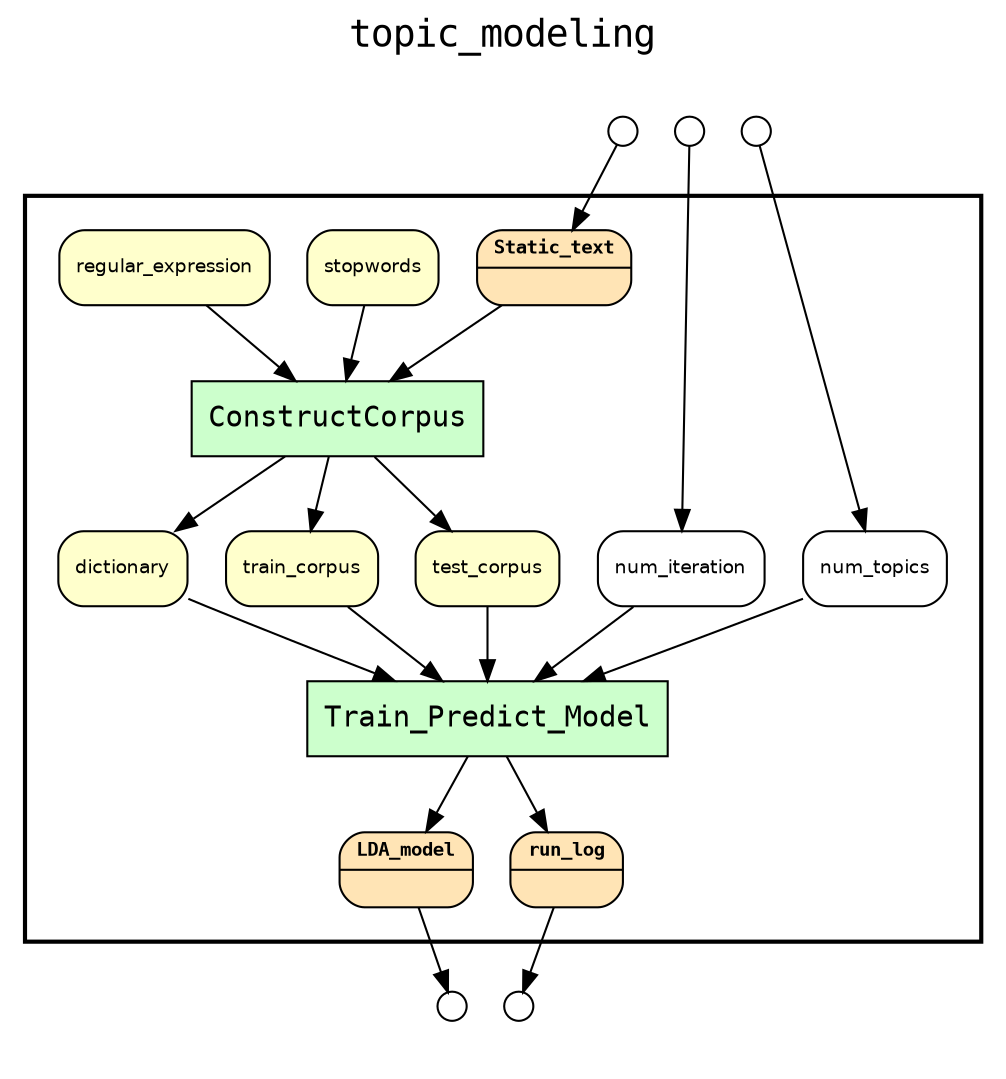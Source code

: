 
digraph yw_data_view {
rankdir=TB
fontname=Courier; fontsize=18; labelloc=t
label="topic_modeling"
subgraph cluster_workflow { label=""; color=black; penwidth=2
subgraph cluster_workflow_inner { label=""; color=white
node[shape=box style="filled" fillcolor="#CCFFCC" peripheries=1 fontname=Courier]
node[shape=box style="filled" fillcolor="#CCFFCC" peripheries=1 fontname=Courier]
ConstructCorpus
Train_Predict_Model
node[shape=box style="rounded,filled" fillcolor="#FFE4B5" peripheries=1 fontname="Courier-Bold" fontsize=9]
Static_text[shape=record rankdir=LR label="{<f0> Static_text |<f1>}"]
node[shape=box style="rounded,filled" fillcolor="#FFFFCC" peripheries=1 fontname=Helvetica]
stopwords
regular_expression
dictionary
train_corpus
test_corpus
node[shape=box style="rounded,filled" fillcolor="#FFE4B5" peripheries=1 fontname="Courier-Bold" fontsize=9]
LDA_model[shape=record rankdir=LR label="{<f0> LDA_model |<f1>}"]
run_log[shape=record rankdir=LR label="{<f0> run_log |<f1>}"]
node[shape=box style="rounded,filled" fillcolor="#FFFFFF" peripheries=1 fontname=Helvetica]
num_iteration
num_topics
}}
subgraph cluster_inflows { label=""; color=white; penwidth=2
subgraph cluster_inflows_inner { label=""; color=white
node[shape=circle fillcolor="#FFFFFF" peripheries=1 width=0.2]
Static_text_inflow [label=""]
num_iteration_inflow [label=""]
num_topics_inflow [label=""]
}}
subgraph cluster_outflows { label=""; color=white; penwidth=2
subgraph cluster_outflows_inner { label=""; color=white
node[shape=circle fillcolor="#FFFFFF" peripheries=1 width=0.2]
run_log_outflow [label=""]
LDA_model_outflow [label=""]
}}
Static_text -> ConstructCorpus
stopwords -> ConstructCorpus
regular_expression -> ConstructCorpus
dictionary -> Train_Predict_Model
train_corpus -> Train_Predict_Model
test_corpus -> Train_Predict_Model
num_iteration -> Train_Predict_Model
num_topics -> Train_Predict_Model
ConstructCorpus -> dictionary
ConstructCorpus -> train_corpus
ConstructCorpus -> test_corpus
Train_Predict_Model -> LDA_model
Train_Predict_Model -> run_log
Static_text_inflow -> Static_text
num_iteration_inflow -> num_iteration
num_topics_inflow -> num_topics
run_log -> run_log_outflow
LDA_model -> LDA_model_outflow
}

